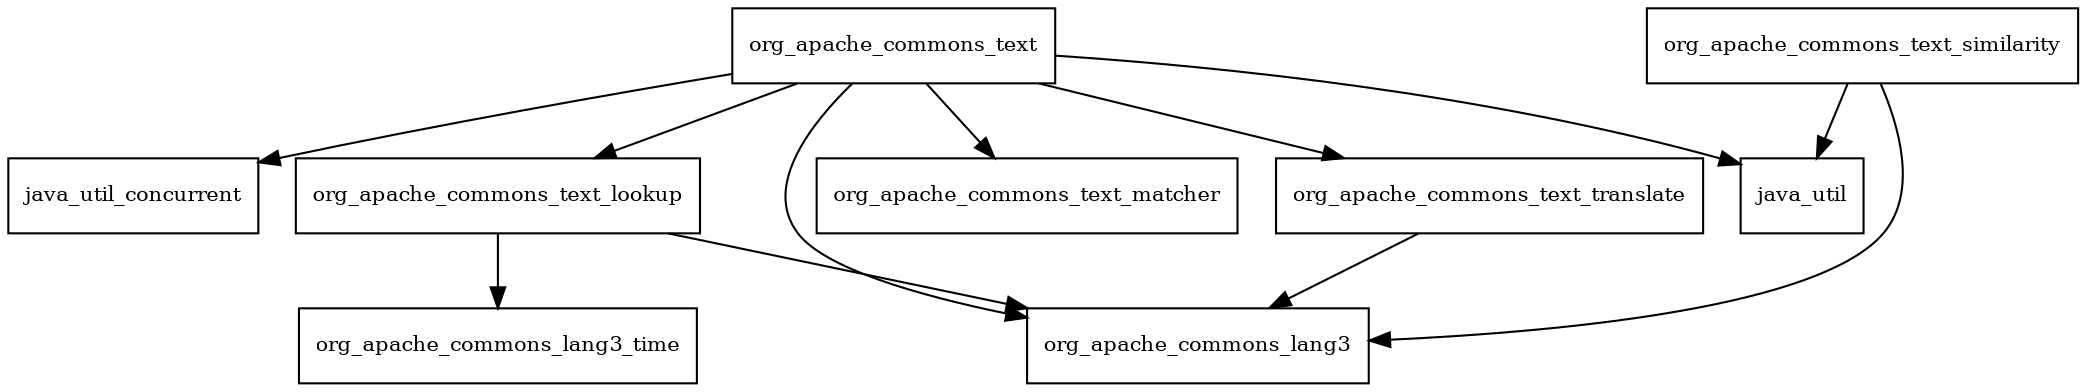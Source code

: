 digraph commons_text_1_4_package_dependencies {
  node [shape = box, fontsize=10.0];
  org_apache_commons_text -> java_util;
  org_apache_commons_text -> java_util_concurrent;
  org_apache_commons_text -> org_apache_commons_lang3;
  org_apache_commons_text -> org_apache_commons_text_lookup;
  org_apache_commons_text -> org_apache_commons_text_matcher;
  org_apache_commons_text -> org_apache_commons_text_translate;
  org_apache_commons_text_lookup -> org_apache_commons_lang3;
  org_apache_commons_text_lookup -> org_apache_commons_lang3_time;
  org_apache_commons_text_similarity -> java_util;
  org_apache_commons_text_similarity -> org_apache_commons_lang3;
  org_apache_commons_text_translate -> org_apache_commons_lang3;
}
